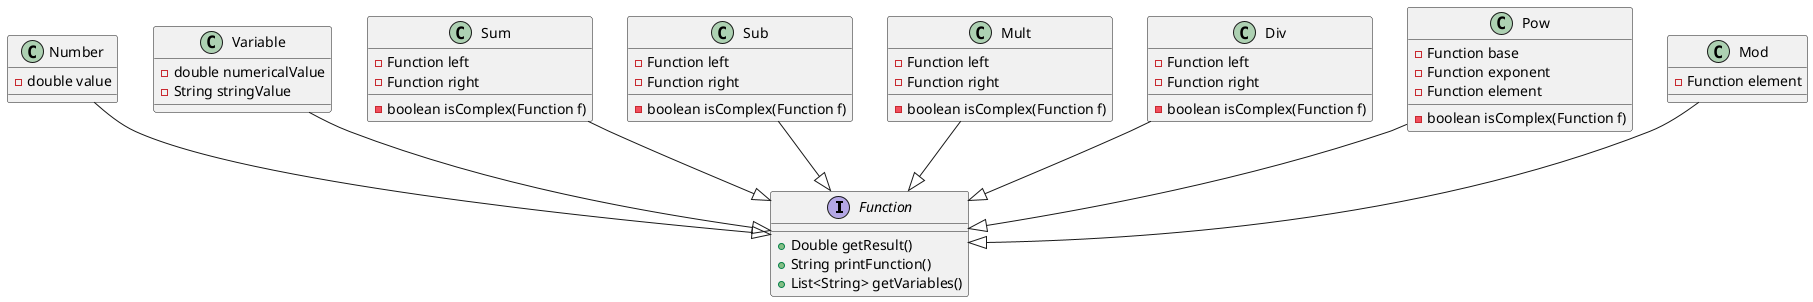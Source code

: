 @startuml

interface Function{
+Double getResult()
+String printFunction()
+List<String> getVariables()
}

class Number{
-double value
}

class Variable{
-double numericalValue
-String stringValue
}

class Sum{
-Function left
-Function right
-boolean isComplex(Function f)
}

class Sub{
-Function left
-Function right
-boolean isComplex(Function f)
}

class Mult{
-Function left
-Function right
-boolean isComplex(Function f)
}

class Div{
-Function left
-Function right
-boolean isComplex(Function f)
}

class Pow{
-Function base
-Function exponent
-boolean isComplex(Function f)
}

class Pow{
-Function element
}

class Mod{
-Function element
}

Number --|> Function
Variable --|> Function
Sum --|> Function
Sub --|> Function
Mult --|> Function
Div --|> Function
Pow --|> Function
Mod --|> Function

@enduml